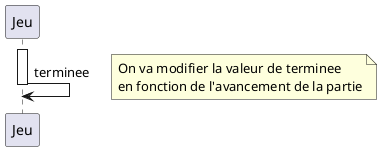 @startuml
    activate Jeu
Jeu->Jeu:terminee
note right
On va modifier la valeur de terminee
en fonction de l'avancement de la partie
 end note
    deactivate Jeu
@enduml
